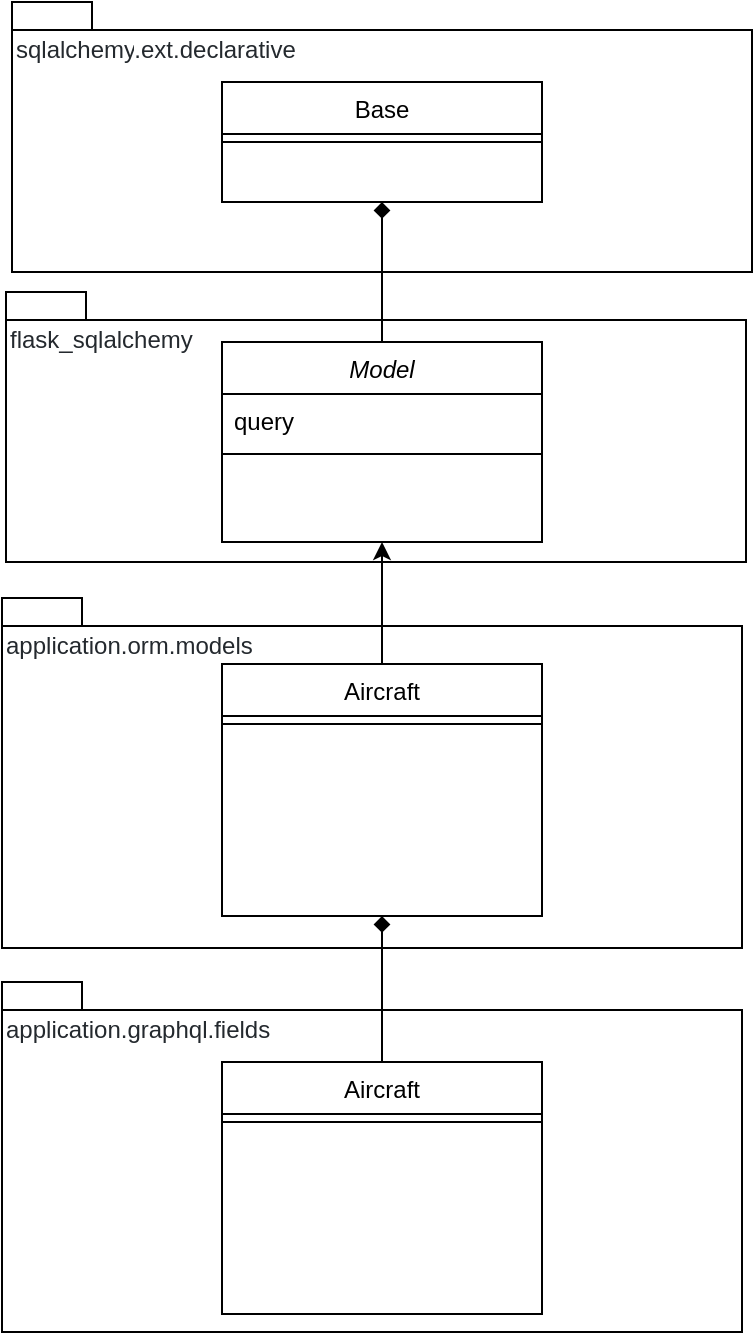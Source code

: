 <mxfile version="14.1.8" type="github">
  <diagram id="C5RBs43oDa-KdzZeNtuy" name="Page-1">
    <mxGraphModel dx="1422" dy="705" grid="1" gridSize="10" guides="1" tooltips="1" connect="1" arrows="1" fold="1" page="1" pageScale="1" pageWidth="827" pageHeight="1169" math="0" shadow="0">
      <root>
        <mxCell id="WIyWlLk6GJQsqaUBKTNV-0" />
        <mxCell id="WIyWlLk6GJQsqaUBKTNV-1" parent="WIyWlLk6GJQsqaUBKTNV-0" />
        <mxCell id="jZcnxhyYrM3zql5_rTOs-2" value="&lt;font color=&quot;#24292e&quot;&gt;&lt;span style=&quot;font-weight: 400 ; background-color: rgb(255 , 255 , 255)&quot;&gt;application.orm.models&lt;/span&gt;&lt;/font&gt;" style="shape=folder;fontStyle=1;spacingTop=10;tabWidth=40;tabHeight=14;tabPosition=left;html=1;align=left;verticalAlign=top;" vertex="1" parent="WIyWlLk6GJQsqaUBKTNV-1">
          <mxGeometry x="120" y="318" width="370" height="175" as="geometry" />
        </mxCell>
        <mxCell id="jZcnxhyYrM3zql5_rTOs-1" value="&lt;font color=&quot;#24292e&quot;&gt;&lt;span style=&quot;font-weight: 400 ; background-color: rgb(255 , 255 , 255)&quot;&gt;flask_sqlalchemy&lt;/span&gt;&lt;/font&gt;" style="shape=folder;fontStyle=1;spacingTop=10;tabWidth=40;tabHeight=14;tabPosition=left;html=1;align=left;verticalAlign=top;" vertex="1" parent="WIyWlLk6GJQsqaUBKTNV-1">
          <mxGeometry x="122" y="165" width="370" height="135" as="geometry" />
        </mxCell>
        <mxCell id="jZcnxhyYrM3zql5_rTOs-0" value="&lt;span class=&quot;pl-s1&quot; style=&quot;box-sizing: border-box ; color: rgb(36 , 41 , 46) ; font-family: , &amp;#34;consolas&amp;#34; , &amp;#34;liberation mono&amp;#34; , &amp;#34;menlo&amp;#34; , monospace ; font-weight: 400 ; background-color: rgb(255 , 255 , 255)&quot;&gt;sqlalchemy&lt;/span&gt;&lt;span style=&quot;color: rgb(36 , 41 , 46) ; font-family: , &amp;#34;consolas&amp;#34; , &amp;#34;liberation mono&amp;#34; , &amp;#34;menlo&amp;#34; , monospace ; font-weight: 400 ; background-color: rgb(255 , 255 , 255)&quot;&gt;.&lt;/span&gt;&lt;span class=&quot;pl-s1&quot; style=&quot;box-sizing: border-box ; color: rgb(36 , 41 , 46) ; font-family: , &amp;#34;consolas&amp;#34; , &amp;#34;liberation mono&amp;#34; , &amp;#34;menlo&amp;#34; , monospace ; font-weight: 400 ; background-color: rgb(255 , 255 , 255)&quot;&gt;ext&lt;/span&gt;&lt;span style=&quot;color: rgb(36 , 41 , 46) ; font-family: , &amp;#34;consolas&amp;#34; , &amp;#34;liberation mono&amp;#34; , &amp;#34;menlo&amp;#34; , monospace ; font-weight: 400 ; background-color: rgb(255 , 255 , 255)&quot;&gt;.&lt;/span&gt;&lt;span class=&quot;pl-s1&quot; style=&quot;box-sizing: border-box ; color: rgb(36 , 41 , 46) ; font-family: , &amp;#34;consolas&amp;#34; , &amp;#34;liberation mono&amp;#34; , &amp;#34;menlo&amp;#34; , monospace ; font-weight: 400 ; background-color: rgb(255 , 255 , 255)&quot;&gt;declarative&lt;/span&gt;" style="shape=folder;fontStyle=1;spacingTop=10;tabWidth=40;tabHeight=14;tabPosition=left;html=1;align=left;verticalAlign=top;" vertex="1" parent="WIyWlLk6GJQsqaUBKTNV-1">
          <mxGeometry x="125" y="20" width="370" height="135" as="geometry" />
        </mxCell>
        <mxCell id="zkfFHV4jXpPFQw0GAbJ--0" value="Model" style="swimlane;fontStyle=2;align=center;verticalAlign=top;childLayout=stackLayout;horizontal=1;startSize=26;horizontalStack=0;resizeParent=1;resizeLast=0;collapsible=1;marginBottom=0;rounded=0;shadow=0;strokeWidth=1;" parent="WIyWlLk6GJQsqaUBKTNV-1" vertex="1">
          <mxGeometry x="230" y="190" width="160" height="100" as="geometry">
            <mxRectangle x="230" y="140" width="160" height="26" as="alternateBounds" />
          </mxGeometry>
        </mxCell>
        <mxCell id="zkfFHV4jXpPFQw0GAbJ--1" value="query" style="text;align=left;verticalAlign=top;spacingLeft=4;spacingRight=4;overflow=hidden;rotatable=0;points=[[0,0.5],[1,0.5]];portConstraint=eastwest;" parent="zkfFHV4jXpPFQw0GAbJ--0" vertex="1">
          <mxGeometry y="26" width="160" height="26" as="geometry" />
        </mxCell>
        <mxCell id="zkfFHV4jXpPFQw0GAbJ--4" value="" style="line;html=1;strokeWidth=1;align=left;verticalAlign=middle;spacingTop=-1;spacingLeft=3;spacingRight=3;rotatable=0;labelPosition=right;points=[];portConstraint=eastwest;" parent="zkfFHV4jXpPFQw0GAbJ--0" vertex="1">
          <mxGeometry y="52" width="160" height="8" as="geometry" />
        </mxCell>
        <mxCell id="zkfFHV4jXpPFQw0GAbJ--6" value="Aircraft" style="swimlane;fontStyle=0;align=center;verticalAlign=top;childLayout=stackLayout;horizontal=1;startSize=26;horizontalStack=0;resizeParent=1;resizeLast=0;collapsible=1;marginBottom=0;rounded=0;shadow=0;strokeWidth=1;" parent="WIyWlLk6GJQsqaUBKTNV-1" vertex="1">
          <mxGeometry x="230" y="351" width="160" height="126" as="geometry">
            <mxRectangle x="130" y="380" width="160" height="26" as="alternateBounds" />
          </mxGeometry>
        </mxCell>
        <mxCell id="zkfFHV4jXpPFQw0GAbJ--9" value="" style="line;html=1;strokeWidth=1;align=left;verticalAlign=middle;spacingTop=-1;spacingLeft=3;spacingRight=3;rotatable=0;labelPosition=right;points=[];portConstraint=eastwest;" parent="zkfFHV4jXpPFQw0GAbJ--6" vertex="1">
          <mxGeometry y="26" width="160" height="8" as="geometry" />
        </mxCell>
        <mxCell id="jZcnxhyYrM3zql5_rTOs-4" style="edgeStyle=orthogonalEdgeStyle;rounded=0;orthogonalLoop=1;jettySize=auto;html=1;endArrow=none;endFill=0;startArrow=diamond;startFill=1;" edge="1" parent="WIyWlLk6GJQsqaUBKTNV-1" source="zkfFHV4jXpPFQw0GAbJ--13" target="zkfFHV4jXpPFQw0GAbJ--0">
          <mxGeometry relative="1" as="geometry" />
        </mxCell>
        <mxCell id="zkfFHV4jXpPFQw0GAbJ--13" value="Base" style="swimlane;fontStyle=0;align=center;verticalAlign=top;childLayout=stackLayout;horizontal=1;startSize=26;horizontalStack=0;resizeParent=1;resizeLast=0;collapsible=1;marginBottom=0;rounded=0;shadow=0;strokeWidth=1;" parent="WIyWlLk6GJQsqaUBKTNV-1" vertex="1">
          <mxGeometry x="230" y="60" width="160" height="60" as="geometry">
            <mxRectangle x="340" y="380" width="170" height="26" as="alternateBounds" />
          </mxGeometry>
        </mxCell>
        <mxCell id="zkfFHV4jXpPFQw0GAbJ--15" value="" style="line;html=1;strokeWidth=1;align=left;verticalAlign=middle;spacingTop=-1;spacingLeft=3;spacingRight=3;rotatable=0;labelPosition=right;points=[];portConstraint=eastwest;" parent="zkfFHV4jXpPFQw0GAbJ--13" vertex="1">
          <mxGeometry y="26" width="160" height="8" as="geometry" />
        </mxCell>
        <mxCell id="jZcnxhyYrM3zql5_rTOs-3" value="" style="endArrow=classic;html=1;entryX=0.5;entryY=1;entryDx=0;entryDy=0;" edge="1" parent="WIyWlLk6GJQsqaUBKTNV-1" source="zkfFHV4jXpPFQw0GAbJ--6" target="zkfFHV4jXpPFQw0GAbJ--0">
          <mxGeometry width="50" height="50" relative="1" as="geometry">
            <mxPoint x="270" y="390" as="sourcePoint" />
            <mxPoint x="320" y="340" as="targetPoint" />
          </mxGeometry>
        </mxCell>
        <mxCell id="jZcnxhyYrM3zql5_rTOs-5" value="&lt;font color=&quot;#24292e&quot;&gt;&lt;span style=&quot;font-weight: 400 ; background-color: rgb(255 , 255 , 255)&quot;&gt;application.graphql.fields&lt;/span&gt;&lt;/font&gt;" style="shape=folder;fontStyle=1;spacingTop=10;tabWidth=40;tabHeight=14;tabPosition=left;html=1;align=left;verticalAlign=top;" vertex="1" parent="WIyWlLk6GJQsqaUBKTNV-1">
          <mxGeometry x="120" y="510" width="370" height="175" as="geometry" />
        </mxCell>
        <mxCell id="jZcnxhyYrM3zql5_rTOs-6" value="Aircraft" style="swimlane;fontStyle=0;align=center;verticalAlign=top;childLayout=stackLayout;horizontal=1;startSize=26;horizontalStack=0;resizeParent=1;resizeLast=0;collapsible=1;marginBottom=0;rounded=0;shadow=0;strokeWidth=1;" vertex="1" parent="WIyWlLk6GJQsqaUBKTNV-1">
          <mxGeometry x="230" y="550" width="160" height="126" as="geometry">
            <mxRectangle x="130" y="380" width="160" height="26" as="alternateBounds" />
          </mxGeometry>
        </mxCell>
        <mxCell id="jZcnxhyYrM3zql5_rTOs-7" value="" style="line;html=1;strokeWidth=1;align=left;verticalAlign=middle;spacingTop=-1;spacingLeft=3;spacingRight=3;rotatable=0;labelPosition=right;points=[];portConstraint=eastwest;" vertex="1" parent="jZcnxhyYrM3zql5_rTOs-6">
          <mxGeometry y="26" width="160" height="8" as="geometry" />
        </mxCell>
        <mxCell id="jZcnxhyYrM3zql5_rTOs-8" style="edgeStyle=orthogonalEdgeStyle;rounded=0;orthogonalLoop=1;jettySize=auto;html=1;endArrow=none;endFill=0;startArrow=diamond;startFill=1;entryX=0.5;entryY=0;entryDx=0;entryDy=0;" edge="1" parent="WIyWlLk6GJQsqaUBKTNV-1" source="zkfFHV4jXpPFQw0GAbJ--6" target="jZcnxhyYrM3zql5_rTOs-6">
          <mxGeometry relative="1" as="geometry">
            <mxPoint x="309" y="473" as="sourcePoint" />
            <mxPoint x="309" y="543" as="targetPoint" />
          </mxGeometry>
        </mxCell>
      </root>
    </mxGraphModel>
  </diagram>
</mxfile>
